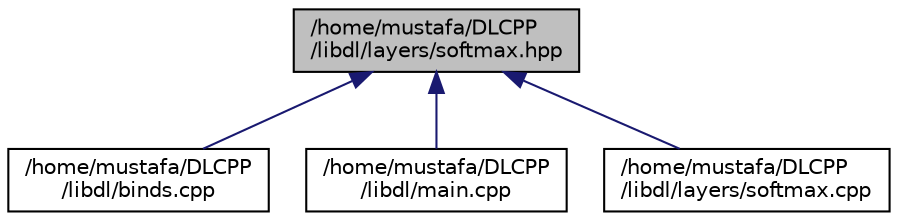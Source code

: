 digraph "/home/mustafa/DLCPP/libdl/layers/softmax.hpp"
{
 // LATEX_PDF_SIZE
  edge [fontname="Helvetica",fontsize="10",labelfontname="Helvetica",labelfontsize="10"];
  node [fontname="Helvetica",fontsize="10",shape=record];
  Node7 [label="/home/mustafa/DLCPP\l/libdl/layers/softmax.hpp",height=0.2,width=0.4,color="black", fillcolor="grey75", style="filled", fontcolor="black",tooltip=" "];
  Node7 -> Node8 [dir="back",color="midnightblue",fontsize="10",style="solid",fontname="Helvetica"];
  Node8 [label="/home/mustafa/DLCPP\l/libdl/binds.cpp",height=0.2,width=0.4,color="black", fillcolor="white", style="filled",URL="$binds_8cpp.html",tooltip=" "];
  Node7 -> Node9 [dir="back",color="midnightblue",fontsize="10",style="solid",fontname="Helvetica"];
  Node9 [label="/home/mustafa/DLCPP\l/libdl/main.cpp",height=0.2,width=0.4,color="black", fillcolor="white", style="filled",URL="$main_8cpp.html",tooltip=" "];
  Node7 -> Node10 [dir="back",color="midnightblue",fontsize="10",style="solid",fontname="Helvetica"];
  Node10 [label="/home/mustafa/DLCPP\l/libdl/layers/softmax.cpp",height=0.2,width=0.4,color="black", fillcolor="white", style="filled",URL="$softmax_8cpp.html",tooltip=" "];
}
